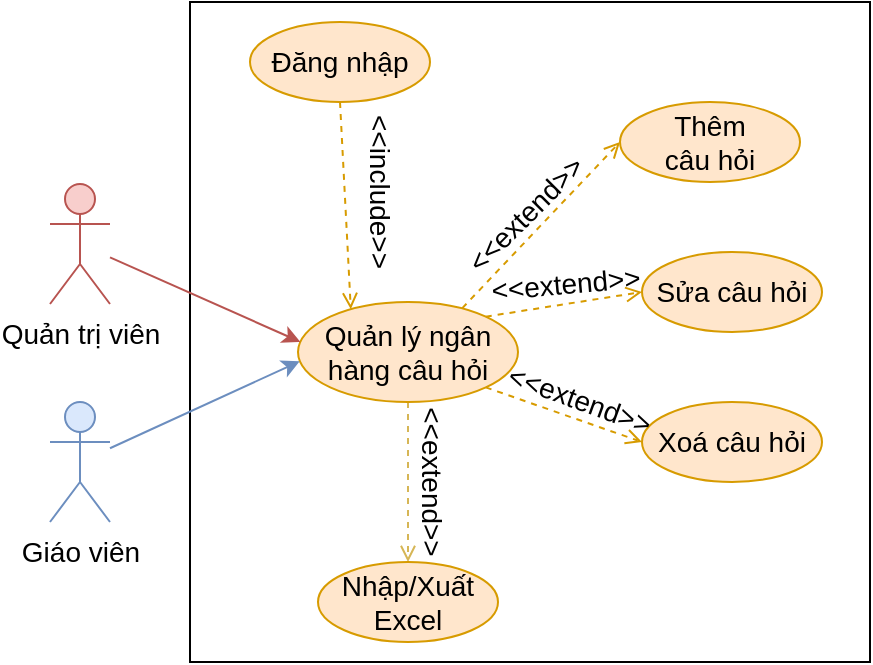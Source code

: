 <mxfile version="26.0.7">
  <diagram name="Page-1" id="JFZ-OzBxf2n8v7GRhNrI">
    <mxGraphModel dx="1050" dy="621" grid="1" gridSize="10" guides="1" tooltips="1" connect="1" arrows="1" fold="1" page="1" pageScale="1" pageWidth="850" pageHeight="1100" math="0" shadow="0">
      <root>
        <mxCell id="0" />
        <mxCell id="1" parent="0" />
        <mxCell id="1-MSvo3LyGjPjLOTgTrL-1" value="" style="rounded=0;whiteSpace=wrap;html=1;" vertex="1" parent="1">
          <mxGeometry x="360" y="140" width="340" height="330" as="geometry" />
        </mxCell>
        <mxCell id="izTMN_xSk3KeLM4Jj78x-2" style="rounded=0;orthogonalLoop=1;jettySize=auto;html=1;entryX=0.5;entryY=0;entryDx=0;entryDy=0;dashed=1;endArrow=open;endFill=0;fillColor=#fff2cc;strokeColor=#d6b656;" parent="1" source="iKZzMVoUA7OPViATksv6-1" target="izTMN_xSk3KeLM4Jj78x-1" edge="1">
          <mxGeometry relative="1" as="geometry" />
        </mxCell>
        <mxCell id="iKZzMVoUA7OPViATksv6-1" value="Quản lý ngân hàng câu hỏi" style="ellipse;whiteSpace=wrap;html=1;fillColor=#ffe6cc;strokeColor=#d79b00;fontSize=14;" parent="1" vertex="1">
          <mxGeometry x="414" y="290" width="110" height="50" as="geometry" />
        </mxCell>
        <mxCell id="iKZzMVoUA7OPViATksv6-2" style="rounded=0;orthogonalLoop=1;jettySize=auto;html=1;entryX=0;entryY=0.5;entryDx=0;entryDy=0;fillColor=#ffe6cc;strokeColor=#d79b00;exitX=0.747;exitY=0.061;exitDx=0;exitDy=0;exitPerimeter=0;dashed=1;fontSize=14;endArrow=open;endFill=0;" parent="1" source="iKZzMVoUA7OPViATksv6-1" target="iKZzMVoUA7OPViATksv6-5" edge="1">
          <mxGeometry relative="1" as="geometry">
            <mxPoint x="495" y="263" as="sourcePoint" />
          </mxGeometry>
        </mxCell>
        <mxCell id="iKZzMVoUA7OPViATksv6-3" style="rounded=0;orthogonalLoop=1;jettySize=auto;html=1;entryX=0;entryY=0.5;entryDx=0;entryDy=0;fillColor=#ffe6cc;strokeColor=#d79b00;exitX=1;exitY=0;exitDx=0;exitDy=0;dashed=1;fontSize=14;endArrow=open;endFill=0;" parent="1" source="iKZzMVoUA7OPViATksv6-1" target="iKZzMVoUA7OPViATksv6-6" edge="1">
          <mxGeometry relative="1" as="geometry">
            <mxPoint x="516" y="280" as="sourcePoint" />
          </mxGeometry>
        </mxCell>
        <mxCell id="iKZzMVoUA7OPViATksv6-4" style="rounded=0;orthogonalLoop=1;jettySize=auto;html=1;exitX=1;exitY=1;exitDx=0;exitDy=0;entryX=0;entryY=0.5;entryDx=0;entryDy=0;fillColor=#ffe6cc;strokeColor=#d79b00;dashed=1;fontSize=14;endArrow=open;endFill=0;" parent="1" source="iKZzMVoUA7OPViATksv6-1" target="iKZzMVoUA7OPViATksv6-7" edge="1">
          <mxGeometry relative="1" as="geometry">
            <mxPoint x="503" y="294" as="sourcePoint" />
          </mxGeometry>
        </mxCell>
        <mxCell id="iKZzMVoUA7OPViATksv6-5" value="Thêm&lt;br&gt;câu hỏi" style="ellipse;whiteSpace=wrap;html=1;fillColor=#ffe6cc;strokeColor=#d79b00;fontSize=14;" parent="1" vertex="1">
          <mxGeometry x="575" y="190" width="90" height="40" as="geometry" />
        </mxCell>
        <mxCell id="iKZzMVoUA7OPViATksv6-6" value="Sửa câu hỏi" style="ellipse;whiteSpace=wrap;html=1;fillColor=#ffe6cc;strokeColor=#d79b00;fontSize=14;" parent="1" vertex="1">
          <mxGeometry x="586" y="265" width="90" height="40" as="geometry" />
        </mxCell>
        <mxCell id="iKZzMVoUA7OPViATksv6-7" value="Xoá câu hỏi" style="ellipse;whiteSpace=wrap;html=1;fillColor=#ffe6cc;strokeColor=#d79b00;fontSize=14;" parent="1" vertex="1">
          <mxGeometry x="586" y="340" width="90" height="40" as="geometry" />
        </mxCell>
        <mxCell id="iKZzMVoUA7OPViATksv6-8" value="&lt;font style=&quot;font-size: 14px;&quot;&gt;&amp;lt;&amp;lt;extend&amp;gt;&amp;gt;&lt;/font&gt;" style="text;html=1;strokeColor=none;fillColor=none;align=center;verticalAlign=middle;whiteSpace=wrap;rounded=0;rotation=-45;fontSize=14;" parent="1" vertex="1">
          <mxGeometry x="498" y="231" width="60" height="30" as="geometry" />
        </mxCell>
        <mxCell id="iKZzMVoUA7OPViATksv6-9" value="&lt;font style=&quot;font-size: 14px;&quot;&gt;&amp;lt;&amp;lt;extend&amp;gt;&amp;gt;&lt;/font&gt;" style="text;html=1;strokeColor=none;fillColor=none;align=center;verticalAlign=middle;whiteSpace=wrap;rounded=0;rotation=-5;fontSize=14;" parent="1" vertex="1">
          <mxGeometry x="518" y="266" width="60" height="30" as="geometry" />
        </mxCell>
        <mxCell id="iKZzMVoUA7OPViATksv6-10" value="&lt;font style=&quot;font-size: 14px;&quot;&gt;&amp;lt;&amp;lt;extend&amp;gt;&amp;gt;&lt;/font&gt;" style="text;html=1;strokeColor=none;fillColor=none;align=center;verticalAlign=middle;whiteSpace=wrap;rounded=0;rotation=20;fontSize=14;" parent="1" vertex="1">
          <mxGeometry x="525" y="324" width="60" height="30" as="geometry" />
        </mxCell>
        <mxCell id="iKZzMVoUA7OPViATksv6-11" style="rounded=0;orthogonalLoop=1;jettySize=auto;html=1;entryX=0.011;entryY=0.399;entryDx=0;entryDy=0;fillColor=#f8cecc;strokeColor=#b85450;fontSize=14;entryPerimeter=0;" parent="1" source="iKZzMVoUA7OPViATksv6-12" target="iKZzMVoUA7OPViATksv6-1" edge="1">
          <mxGeometry relative="1" as="geometry">
            <mxPoint x="414.0" y="315" as="targetPoint" />
          </mxGeometry>
        </mxCell>
        <mxCell id="iKZzMVoUA7OPViATksv6-12" value="Quản trị viên" style="shape=umlActor;verticalLabelPosition=bottom;verticalAlign=top;html=1;outlineConnect=0;fillColor=#f8cecc;strokeColor=#b85450;fontSize=14;" parent="1" vertex="1">
          <mxGeometry x="290" y="231.0" width="30" height="60" as="geometry" />
        </mxCell>
        <mxCell id="iKZzMVoUA7OPViATksv6-13" style="rounded=0;orthogonalLoop=1;jettySize=auto;html=1;entryX=0.24;entryY=0.072;entryDx=0;entryDy=0;fillColor=#ffe6cc;strokeColor=#d79b00;endArrow=open;endFill=0;dashed=1;exitX=0.5;exitY=1;exitDx=0;exitDy=0;entryPerimeter=0;" parent="1" source="iKZzMVoUA7OPViATksv6-14" target="iKZzMVoUA7OPViATksv6-1" edge="1">
          <mxGeometry relative="1" as="geometry">
            <mxPoint x="325.5" y="106" as="targetPoint" />
            <mxPoint x="325" y="196" as="sourcePoint" />
          </mxGeometry>
        </mxCell>
        <mxCell id="iKZzMVoUA7OPViATksv6-14" value="Đăng nhập" style="ellipse;whiteSpace=wrap;html=1;fillColor=#ffe6cc;strokeColor=#d79b00;fontSize=14;" parent="1" vertex="1">
          <mxGeometry x="390" y="150" width="90" height="40" as="geometry" />
        </mxCell>
        <mxCell id="iKZzMVoUA7OPViATksv6-15" value="&lt;font&gt;&amp;lt;&amp;lt;include&amp;gt;&amp;gt;&lt;/font&gt;" style="text;html=1;strokeColor=none;fillColor=none;align=center;verticalAlign=middle;whiteSpace=wrap;rounded=0;rotation=90;fontSize=14;" parent="1" vertex="1">
          <mxGeometry x="425" y="220" width="60" height="30" as="geometry" />
        </mxCell>
        <mxCell id="iKZzMVoUA7OPViATksv6-16" style="rounded=0;orthogonalLoop=1;jettySize=auto;html=1;entryX=0.008;entryY=0.593;entryDx=0;entryDy=0;fillColor=#dae8fc;strokeColor=#6c8ebf;entryPerimeter=0;" parent="1" source="iKZzMVoUA7OPViATksv6-17" target="iKZzMVoUA7OPViATksv6-1" edge="1">
          <mxGeometry relative="1" as="geometry" />
        </mxCell>
        <mxCell id="iKZzMVoUA7OPViATksv6-17" value="Giáo viên" style="shape=umlActor;verticalLabelPosition=bottom;verticalAlign=top;html=1;outlineConnect=0;fillColor=#dae8fc;strokeColor=#6c8ebf;fontSize=14;" parent="1" vertex="1">
          <mxGeometry x="290" y="340.0" width="30" height="60" as="geometry" />
        </mxCell>
        <mxCell id="izTMN_xSk3KeLM4Jj78x-1" value="Nhập/Xuất Excel" style="ellipse;whiteSpace=wrap;html=1;fillColor=#ffe6cc;strokeColor=#d79b00;fontSize=14;" parent="1" vertex="1">
          <mxGeometry x="424" y="420" width="90" height="40" as="geometry" />
        </mxCell>
        <mxCell id="izTMN_xSk3KeLM4Jj78x-3" value="&lt;font style=&quot;font-size: 14px;&quot;&gt;&amp;lt;&amp;lt;extend&amp;gt;&amp;gt;&lt;/font&gt;" style="text;html=1;strokeColor=none;fillColor=none;align=center;verticalAlign=middle;whiteSpace=wrap;rounded=0;rotation=90;fontSize=14;" parent="1" vertex="1">
          <mxGeometry x="451" y="365" width="60" height="30" as="geometry" />
        </mxCell>
      </root>
    </mxGraphModel>
  </diagram>
</mxfile>
